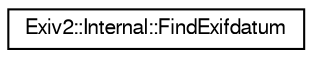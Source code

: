 digraph "Graphical Class Hierarchy"
{
  edge [fontname="FreeSans",fontsize="10",labelfontname="FreeSans",labelfontsize="10"];
  node [fontname="FreeSans",fontsize="10",shape=record];
  rankdir="LR";
  Node1 [label="Exiv2::Internal::FindExifdatum",height=0.2,width=0.4,color="black", fillcolor="white", style="filled",URL="$classExiv2_1_1Internal_1_1FindExifdatum.html",tooltip="Unary predicate that matches an Exifdatum with a given IfdId. "];
}
